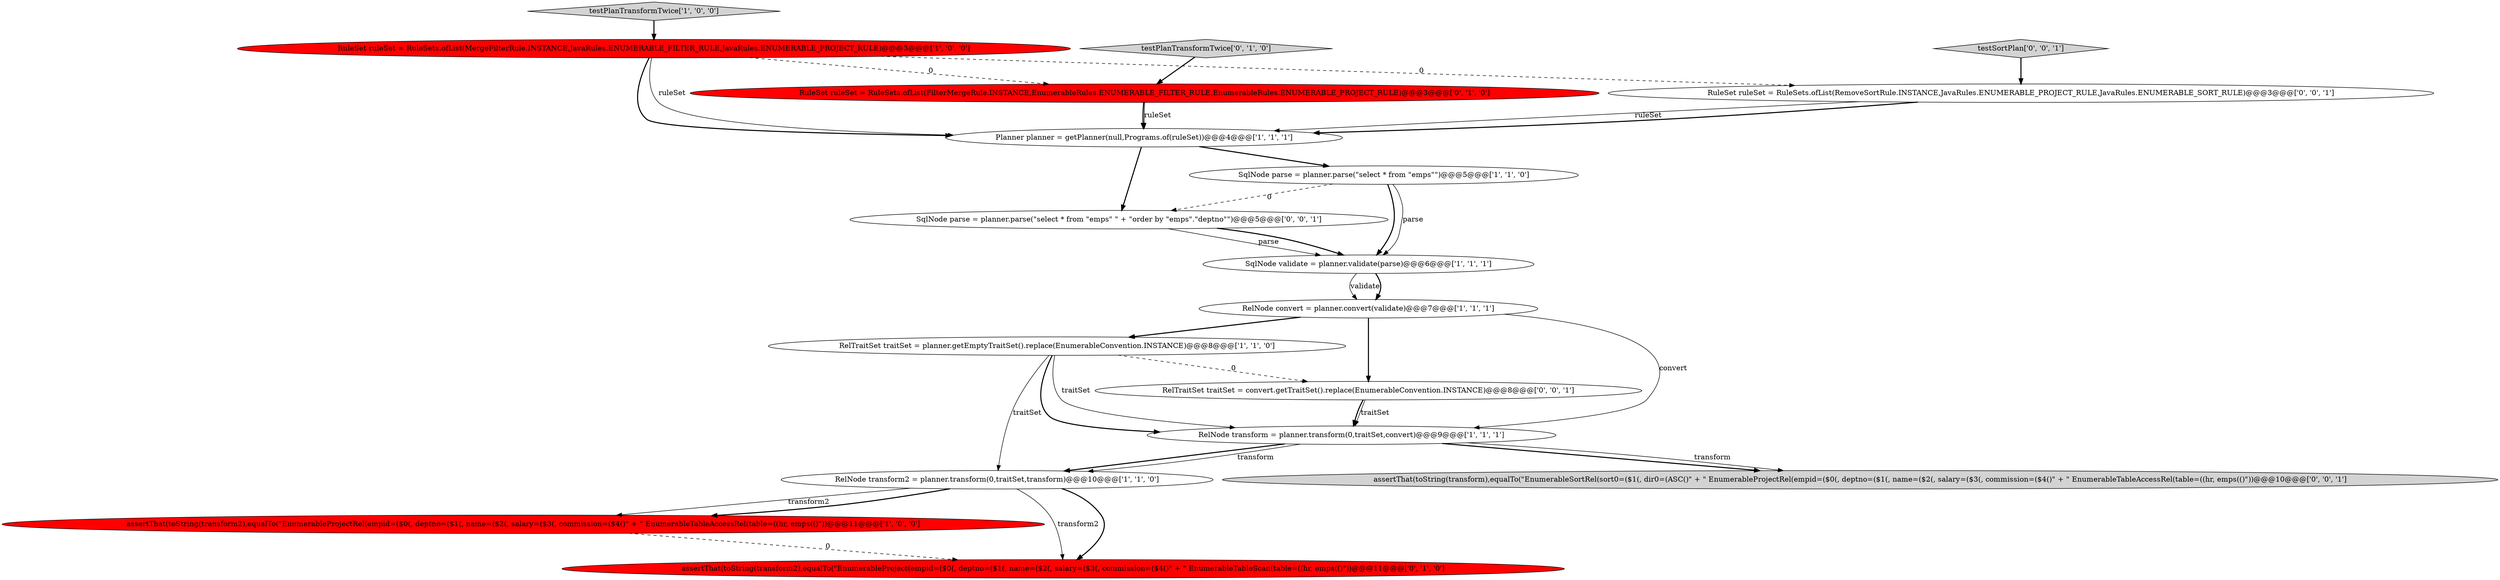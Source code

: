 digraph {
1 [style = filled, label = "assertThat(toString(transform2),equalTo(\"EnumerableProjectRel(empid=($0(, deptno=($1(, name=($2(, salary=($3(, commission=($4()\" + \" EnumerableTableAccessRel(table=((hr, emps(()\"))@@@11@@@['1', '0', '0']", fillcolor = red, shape = ellipse image = "AAA1AAABBB1BBB"];
14 [style = filled, label = "assertThat(toString(transform),equalTo(\"EnumerableSortRel(sort0=($1(, dir0=(ASC()\" + \" EnumerableProjectRel(empid=($0(, deptno=($1(, name=($2(, salary=($3(, commission=($4()\" + \" EnumerableTableAccessRel(table=((hr, emps(()\"))@@@10@@@['0', '0', '1']", fillcolor = lightgray, shape = ellipse image = "AAA0AAABBB3BBB"];
15 [style = filled, label = "SqlNode parse = planner.parse(\"select * from \"emps\" \" + \"order by \"emps\".\"deptno\"\")@@@5@@@['0', '0', '1']", fillcolor = white, shape = ellipse image = "AAA0AAABBB3BBB"];
3 [style = filled, label = "RuleSet ruleSet = RuleSets.ofList(MergeFilterRule.INSTANCE,JavaRules.ENUMERABLE_FILTER_RULE,JavaRules.ENUMERABLE_PROJECT_RULE)@@@3@@@['1', '0', '0']", fillcolor = red, shape = ellipse image = "AAA1AAABBB1BBB"];
5 [style = filled, label = "RelTraitSet traitSet = planner.getEmptyTraitSet().replace(EnumerableConvention.INSTANCE)@@@8@@@['1', '1', '0']", fillcolor = white, shape = ellipse image = "AAA0AAABBB1BBB"];
6 [style = filled, label = "testPlanTransformTwice['1', '0', '0']", fillcolor = lightgray, shape = diamond image = "AAA0AAABBB1BBB"];
9 [style = filled, label = "RelNode transform2 = planner.transform(0,traitSet,transform)@@@10@@@['1', '1', '0']", fillcolor = white, shape = ellipse image = "AAA0AAABBB1BBB"];
10 [style = filled, label = "assertThat(toString(transform2),equalTo(\"EnumerableProject(empid=($0(, deptno=($1(, name=($2(, salary=($3(, commission=($4()\" + \" EnumerableTableScan(table=((hr, emps(()\"))@@@11@@@['0', '1', '0']", fillcolor = red, shape = ellipse image = "AAA1AAABBB2BBB"];
0 [style = filled, label = "RelNode transform = planner.transform(0,traitSet,convert)@@@9@@@['1', '1', '1']", fillcolor = white, shape = ellipse image = "AAA0AAABBB1BBB"];
17 [style = filled, label = "RelTraitSet traitSet = convert.getTraitSet().replace(EnumerableConvention.INSTANCE)@@@8@@@['0', '0', '1']", fillcolor = white, shape = ellipse image = "AAA0AAABBB3BBB"];
8 [style = filled, label = "SqlNode validate = planner.validate(parse)@@@6@@@['1', '1', '1']", fillcolor = white, shape = ellipse image = "AAA0AAABBB1BBB"];
2 [style = filled, label = "RelNode convert = planner.convert(validate)@@@7@@@['1', '1', '1']", fillcolor = white, shape = ellipse image = "AAA0AAABBB1BBB"];
4 [style = filled, label = "Planner planner = getPlanner(null,Programs.of(ruleSet))@@@4@@@['1', '1', '1']", fillcolor = white, shape = ellipse image = "AAA0AAABBB1BBB"];
11 [style = filled, label = "RuleSet ruleSet = RuleSets.ofList(FilterMergeRule.INSTANCE,EnumerableRules.ENUMERABLE_FILTER_RULE,EnumerableRules.ENUMERABLE_PROJECT_RULE)@@@3@@@['0', '1', '0']", fillcolor = red, shape = ellipse image = "AAA1AAABBB2BBB"];
13 [style = filled, label = "RuleSet ruleSet = RuleSets.ofList(RemoveSortRule.INSTANCE,JavaRules.ENUMERABLE_PROJECT_RULE,JavaRules.ENUMERABLE_SORT_RULE)@@@3@@@['0', '0', '1']", fillcolor = white, shape = ellipse image = "AAA0AAABBB3BBB"];
12 [style = filled, label = "testPlanTransformTwice['0', '1', '0']", fillcolor = lightgray, shape = diamond image = "AAA0AAABBB2BBB"];
7 [style = filled, label = "SqlNode parse = planner.parse(\"select * from \"emps\"\")@@@5@@@['1', '1', '0']", fillcolor = white, shape = ellipse image = "AAA0AAABBB1BBB"];
16 [style = filled, label = "testSortPlan['0', '0', '1']", fillcolor = lightgray, shape = diamond image = "AAA0AAABBB3BBB"];
2->17 [style = bold, label=""];
6->3 [style = bold, label=""];
13->4 [style = solid, label="ruleSet"];
0->9 [style = bold, label=""];
16->13 [style = bold, label=""];
5->9 [style = solid, label="traitSet"];
9->10 [style = solid, label="transform2"];
11->4 [style = bold, label=""];
4->15 [style = bold, label=""];
12->11 [style = bold, label=""];
1->10 [style = dashed, label="0"];
8->2 [style = solid, label="validate"];
9->10 [style = bold, label=""];
7->8 [style = bold, label=""];
3->13 [style = dashed, label="0"];
3->4 [style = bold, label=""];
4->7 [style = bold, label=""];
0->14 [style = bold, label=""];
17->0 [style = bold, label=""];
5->17 [style = dashed, label="0"];
0->9 [style = solid, label="transform"];
7->8 [style = solid, label="parse"];
17->0 [style = solid, label="traitSet"];
8->2 [style = bold, label=""];
5->0 [style = bold, label=""];
11->4 [style = solid, label="ruleSet"];
7->15 [style = dashed, label="0"];
15->8 [style = solid, label="parse"];
5->0 [style = solid, label="traitSet"];
9->1 [style = solid, label="transform2"];
9->1 [style = bold, label=""];
3->11 [style = dashed, label="0"];
2->0 [style = solid, label="convert"];
15->8 [style = bold, label=""];
0->14 [style = solid, label="transform"];
3->4 [style = solid, label="ruleSet"];
2->5 [style = bold, label=""];
13->4 [style = bold, label=""];
}
